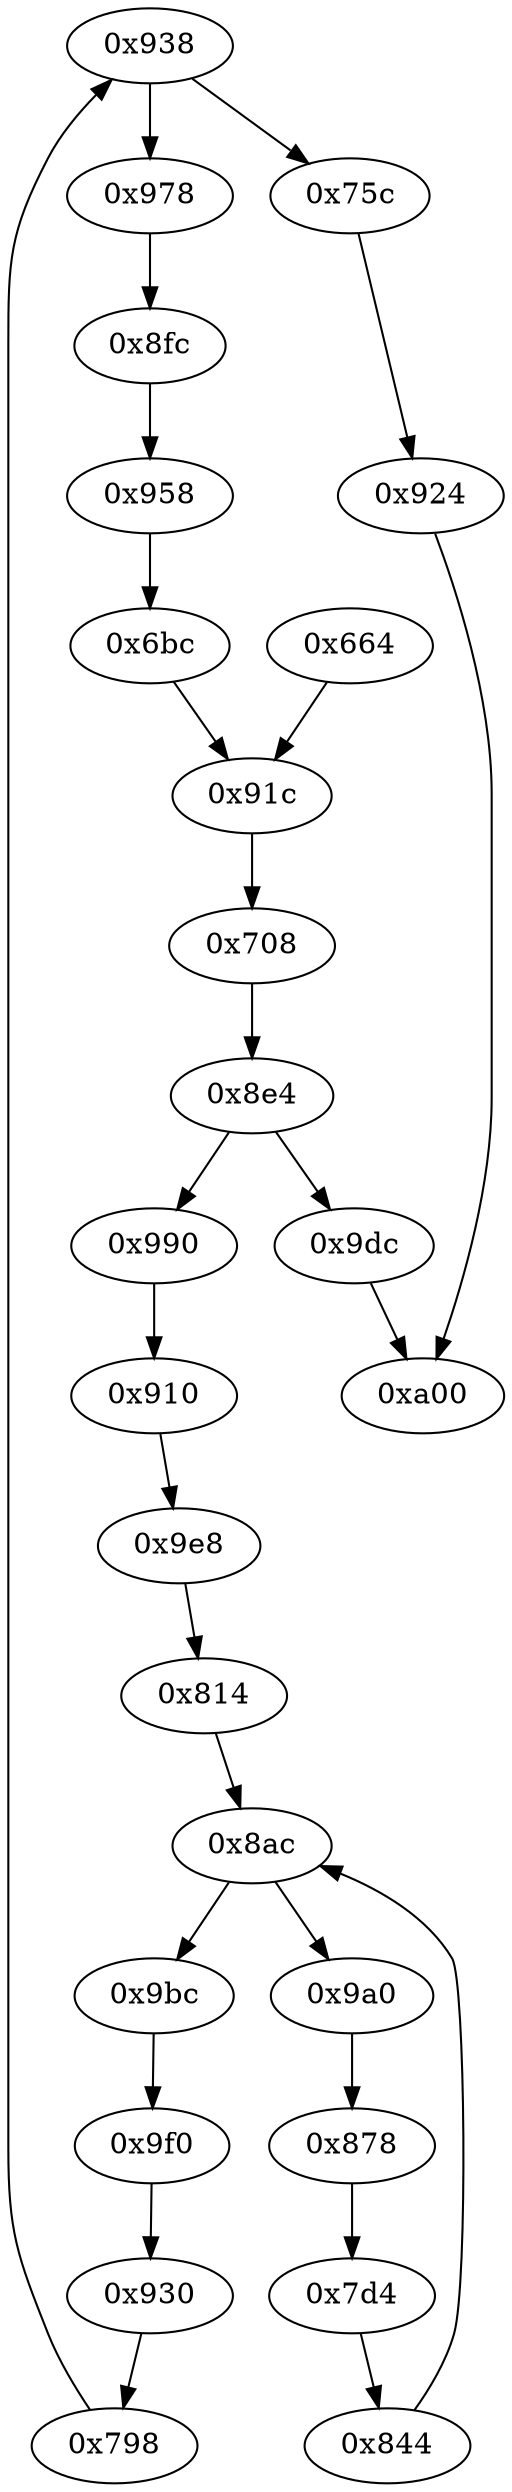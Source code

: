 strict digraph "" {
	"0xa00"	 [opcode="[u'ldr', u'ldr', u'ldr', u'ldr', u'sub', u'mov', u'sub', u'pop']"];
	"0x8ac"	 [opcode="[u'str', u'ldr', u'ldr', u'ldr', u'cmp', u'mov', u'b']"];
	"0x9bc"	 [opcode="[u'ldr', u'mov', u'str', u'add', u'ldr', u'bl', u'ldr', u'b']"];
	"0x8ac" -> "0x9bc";
	"0x9a0"	 [opcode="[u'ldr', u'ldr', u'ldr', u'ldrb', u'strb', u'ldr', u'b']"];
	"0x8ac" -> "0x9a0";
	"0x9f0"	 [opcode="[u'ldr', u'bl', u'ldr', u'b']"];
	"0x930"	 [opcode="[u'ldr', u'b']"];
	"0x9f0" -> "0x930";
	"0x924"	 [opcode="[u'mov', u'mov', u'b']"];
	"0x924" -> "0xa00";
	"0x844"	 [opcode="[u'ldr', u'add', u'mov', u'b']"];
	"0x844" -> "0x8ac";
	"0x91c"	 [opcode="[u'ldr', u'b']"];
	"0x708"	 [opcode="[u'cmp', u'mov', u'mov', u'strb', u'ldr', u'b']"];
	"0x91c" -> "0x708";
	"0x958"	 [opcode="[u'ldr', u'ldr', u'bl', u'ldr', u'add', u'str', u'ldr', u'b']"];
	"0x6bc"	 [opcode="[u'ldr', u'cmp', u'ldr', u'mov']"];
	"0x958" -> "0x6bc";
	"0x6bc" -> "0x91c";
	"0x798"	 [opcode="[u'mov', u'mov', u'b']"];
	"0x938"	 [opcode="[u'str', u'ldr', u'ldr', u'ldr', u'ldr', u'cmp', u'mov', u'b']"];
	"0x798" -> "0x938";
	"0x9bc" -> "0x9f0";
	"0x9e8"	 [opcode="[u'ldr', u'b']"];
	"0x814"	 [opcode="[u'mov', u'mov', u'b']"];
	"0x9e8" -> "0x814";
	"0x878"	 [opcode="[u'ldrb', u'str', u'ldr', u'b']"];
	"0x9a0" -> "0x878";
	"0x8fc"	 [opcode="[u'ldr', u'ldr', u'str', u'ldr', u'b']"];
	"0x8fc" -> "0x958";
	"0x7d4"	 [opcode="[u'ldr', u'add', u'add', u'ldr', u'str', u'ldr', u'b']"];
	"0x878" -> "0x7d4";
	"0x990"	 [opcode="[u'add', u'str', u'ldr', u'b']"];
	"0x910"	 [opcode="[u'ldr', u'ldr', u'b']"];
	"0x990" -> "0x910";
	"0x8e4"	 [opcode="[u'ldrb', u'ldr', u'ldr', u'cmp', u'mov', u'b']"];
	"0x8e4" -> "0x990";
	"0x9dc"	 [opcode="[u'mov', u'mov', u'b']"];
	"0x8e4" -> "0x9dc";
	"0x664"	 [opcode="[u'push', u'add', u'sub', u'mov', u'ldr', u'str', u'ldr', u'ldr', u'add', u'ldr', u'str', u'sub', u'str', u'ldr', u'ldr', u'ldr', \
u'ldr', u'str', u'ldr', u'add', u'str', u'b']"];
	"0x664" -> "0x91c";
	"0x978"	 [opcode="[u'ldr', u'add', u'add', u'str', u'ldr', u'b']"];
	"0x978" -> "0x8fc";
	"0x814" -> "0x8ac";
	"0x910" -> "0x9e8";
	"0x930" -> "0x798";
	"0x708" -> "0x8e4";
	"0x938" -> "0x978";
	"0x75c"	 [opcode="[u'ldr', u'ldr', u'b']"];
	"0x938" -> "0x75c";
	"0x75c" -> "0x924";
	"0x9dc" -> "0xa00";
	"0x7d4" -> "0x844";
}

